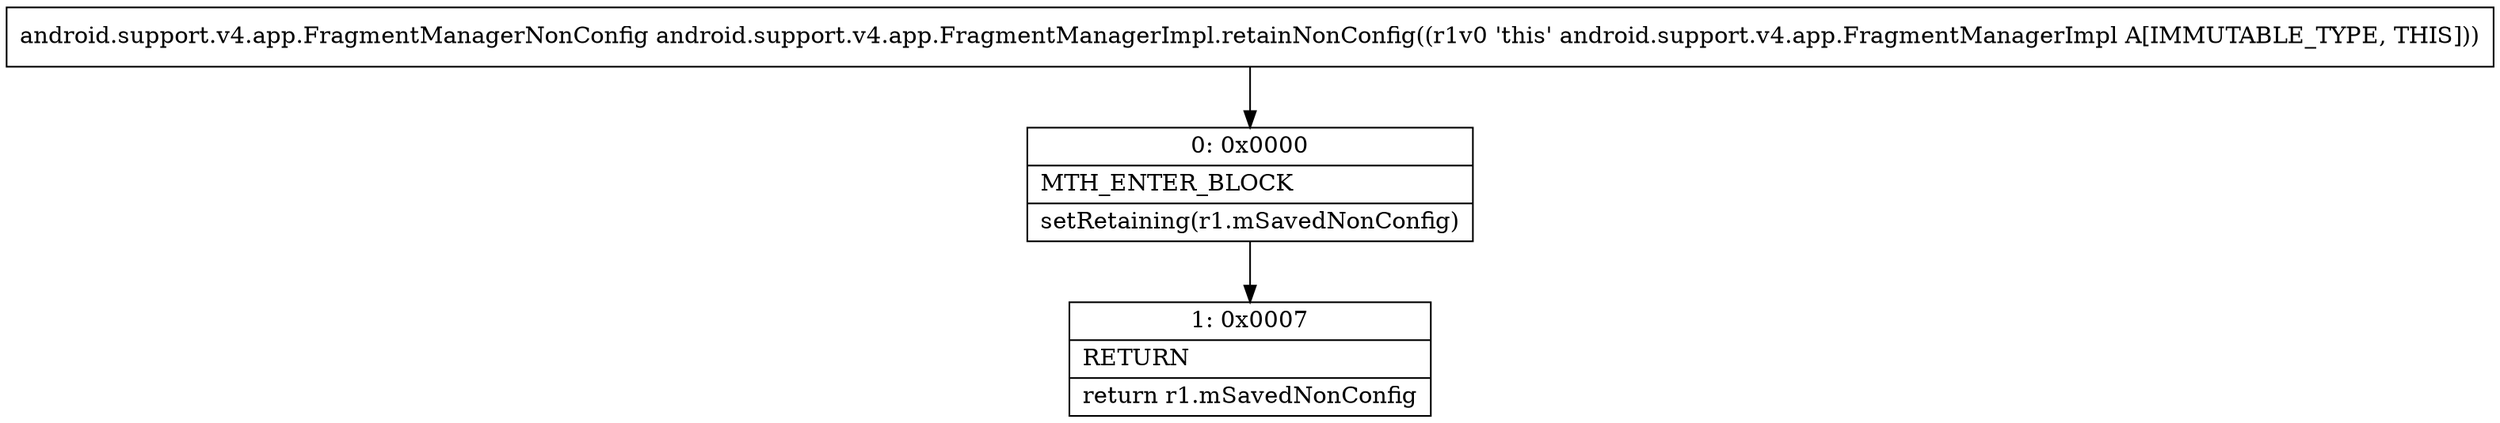 digraph "CFG forandroid.support.v4.app.FragmentManagerImpl.retainNonConfig()Landroid\/support\/v4\/app\/FragmentManagerNonConfig;" {
Node_0 [shape=record,label="{0\:\ 0x0000|MTH_ENTER_BLOCK\l|setRetaining(r1.mSavedNonConfig)\l}"];
Node_1 [shape=record,label="{1\:\ 0x0007|RETURN\l|return r1.mSavedNonConfig\l}"];
MethodNode[shape=record,label="{android.support.v4.app.FragmentManagerNonConfig android.support.v4.app.FragmentManagerImpl.retainNonConfig((r1v0 'this' android.support.v4.app.FragmentManagerImpl A[IMMUTABLE_TYPE, THIS])) }"];
MethodNode -> Node_0;
Node_0 -> Node_1;
}

